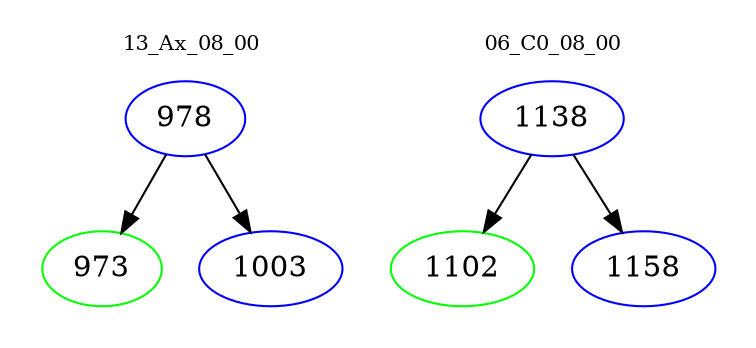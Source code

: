 digraph{
subgraph cluster_0 {
color = white
label = "13_Ax_08_00";
fontsize=10;
T0_978 [label="978", color="blue"]
T0_978 -> T0_973 [color="black"]
T0_973 [label="973", color="green"]
T0_978 -> T0_1003 [color="black"]
T0_1003 [label="1003", color="blue"]
}
subgraph cluster_1 {
color = white
label = "06_C0_08_00";
fontsize=10;
T1_1138 [label="1138", color="blue"]
T1_1138 -> T1_1102 [color="black"]
T1_1102 [label="1102", color="green"]
T1_1138 -> T1_1158 [color="black"]
T1_1158 [label="1158", color="blue"]
}
}
